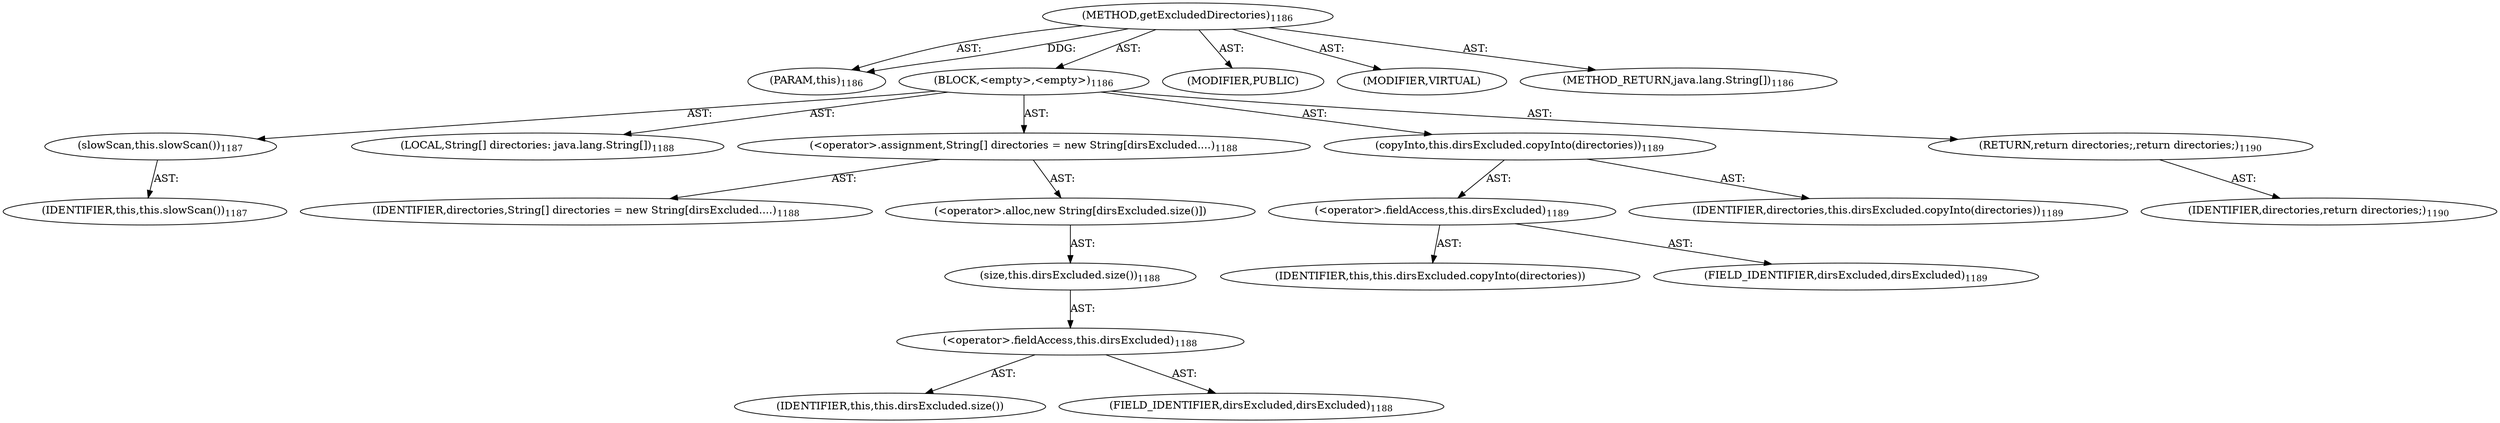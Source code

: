digraph "getExcludedDirectories" {  
"111669149735" [label = <(METHOD,getExcludedDirectories)<SUB>1186</SUB>> ]
"115964117010" [label = <(PARAM,this)<SUB>1186</SUB>> ]
"25769803919" [label = <(BLOCK,&lt;empty&gt;,&lt;empty&gt;)<SUB>1186</SUB>> ]
"30064771682" [label = <(slowScan,this.slowScan())<SUB>1187</SUB>> ]
"68719476787" [label = <(IDENTIFIER,this,this.slowScan())<SUB>1187</SUB>> ]
"94489280562" [label = <(LOCAL,String[] directories: java.lang.String[])<SUB>1188</SUB>> ]
"30064771683" [label = <(&lt;operator&gt;.assignment,String[] directories = new String[dirsExcluded....)<SUB>1188</SUB>> ]
"68719477273" [label = <(IDENTIFIER,directories,String[] directories = new String[dirsExcluded....)<SUB>1188</SUB>> ]
"30064771684" [label = <(&lt;operator&gt;.alloc,new String[dirsExcluded.size()])> ]
"30064771685" [label = <(size,this.dirsExcluded.size())<SUB>1188</SUB>> ]
"30064771686" [label = <(&lt;operator&gt;.fieldAccess,this.dirsExcluded)<SUB>1188</SUB>> ]
"68719477274" [label = <(IDENTIFIER,this,this.dirsExcluded.size())> ]
"55834575025" [label = <(FIELD_IDENTIFIER,dirsExcluded,dirsExcluded)<SUB>1188</SUB>> ]
"30064771687" [label = <(copyInto,this.dirsExcluded.copyInto(directories))<SUB>1189</SUB>> ]
"30064771688" [label = <(&lt;operator&gt;.fieldAccess,this.dirsExcluded)<SUB>1189</SUB>> ]
"68719477275" [label = <(IDENTIFIER,this,this.dirsExcluded.copyInto(directories))> ]
"55834575026" [label = <(FIELD_IDENTIFIER,dirsExcluded,dirsExcluded)<SUB>1189</SUB>> ]
"68719477276" [label = <(IDENTIFIER,directories,this.dirsExcluded.copyInto(directories))<SUB>1189</SUB>> ]
"146028888096" [label = <(RETURN,return directories;,return directories;)<SUB>1190</SUB>> ]
"68719477277" [label = <(IDENTIFIER,directories,return directories;)<SUB>1190</SUB>> ]
"133143986278" [label = <(MODIFIER,PUBLIC)> ]
"133143986279" [label = <(MODIFIER,VIRTUAL)> ]
"128849018919" [label = <(METHOD_RETURN,java.lang.String[])<SUB>1186</SUB>> ]
  "111669149735" -> "115964117010"  [ label = "AST: "] 
  "111669149735" -> "25769803919"  [ label = "AST: "] 
  "111669149735" -> "133143986278"  [ label = "AST: "] 
  "111669149735" -> "133143986279"  [ label = "AST: "] 
  "111669149735" -> "128849018919"  [ label = "AST: "] 
  "25769803919" -> "30064771682"  [ label = "AST: "] 
  "25769803919" -> "94489280562"  [ label = "AST: "] 
  "25769803919" -> "30064771683"  [ label = "AST: "] 
  "25769803919" -> "30064771687"  [ label = "AST: "] 
  "25769803919" -> "146028888096"  [ label = "AST: "] 
  "30064771682" -> "68719476787"  [ label = "AST: "] 
  "30064771683" -> "68719477273"  [ label = "AST: "] 
  "30064771683" -> "30064771684"  [ label = "AST: "] 
  "30064771684" -> "30064771685"  [ label = "AST: "] 
  "30064771685" -> "30064771686"  [ label = "AST: "] 
  "30064771686" -> "68719477274"  [ label = "AST: "] 
  "30064771686" -> "55834575025"  [ label = "AST: "] 
  "30064771687" -> "30064771688"  [ label = "AST: "] 
  "30064771687" -> "68719477276"  [ label = "AST: "] 
  "30064771688" -> "68719477275"  [ label = "AST: "] 
  "30064771688" -> "55834575026"  [ label = "AST: "] 
  "146028888096" -> "68719477277"  [ label = "AST: "] 
  "111669149735" -> "115964117010"  [ label = "DDG: "] 
}
